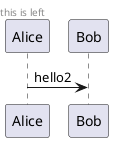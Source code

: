 {
  "sha1": "cu8rfh5xiyfh8wpneughnp101yf2rml",
  "insertion": {
    "when": "2024-06-01T09:03:02.080Z",
    "user": "plantuml@gmail.com"
  }
}
@startuml
left header
this is left
endheader
right header
this is right
endheader
Alice -> Bob : hello2
@enduml
